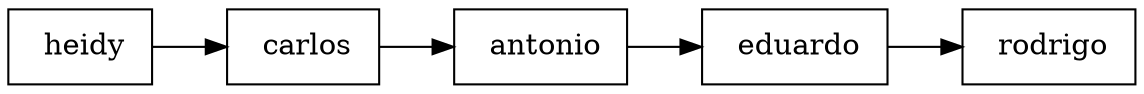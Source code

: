 digraph { 
 rankdir=LR 
node [shape = record] 
 "  heidy " -> "  carlos " -> "  antonio " -> "  eduardo " -> "  rodrigo " }